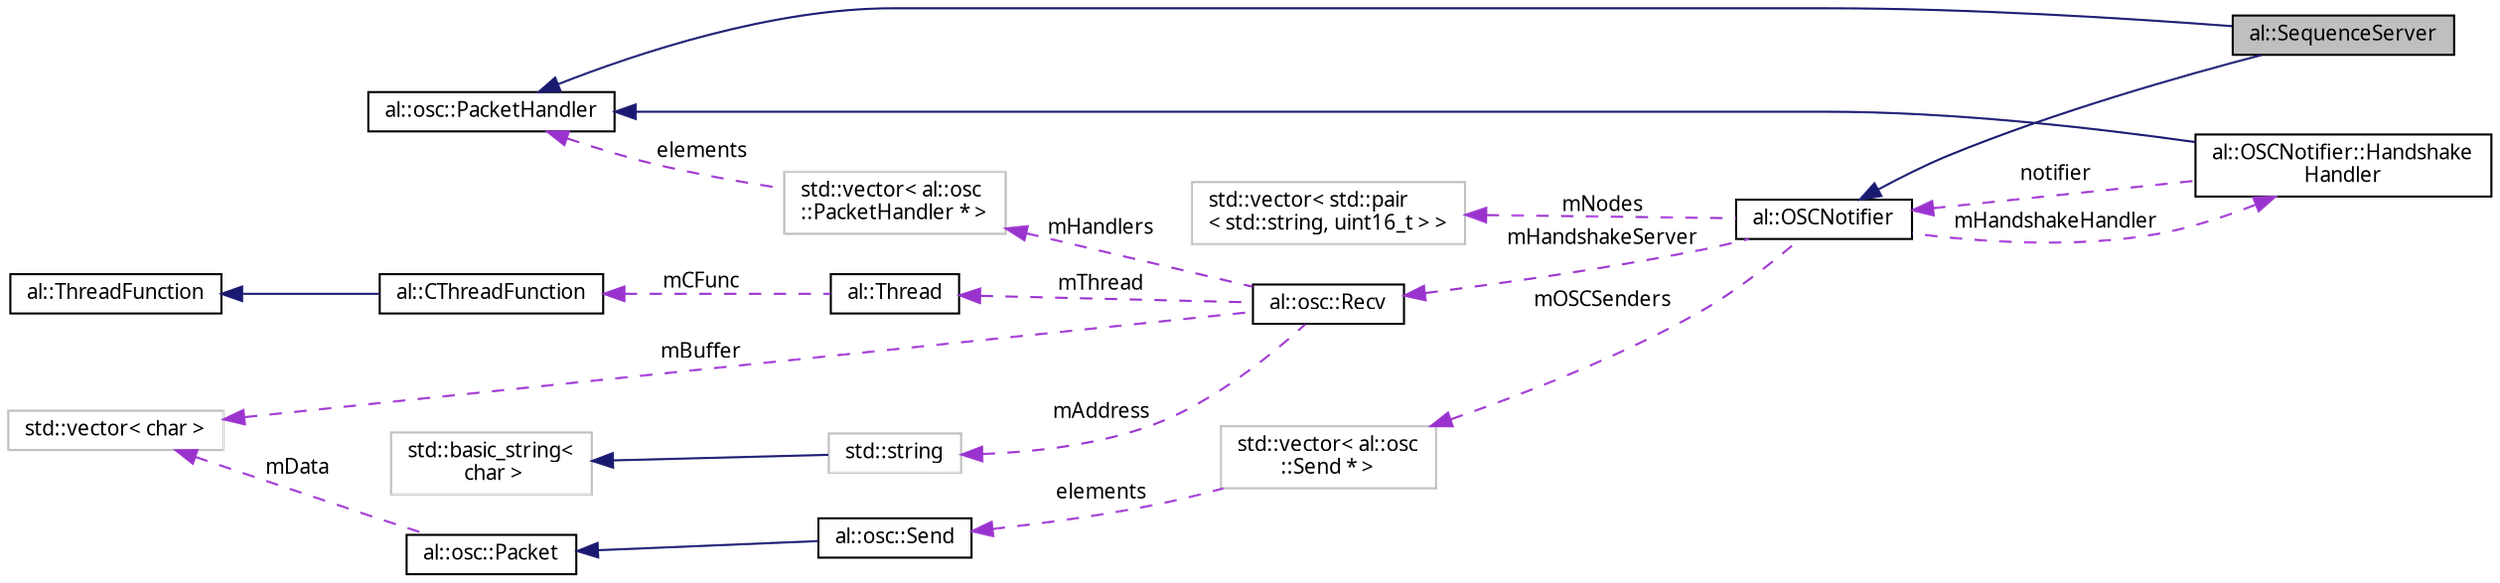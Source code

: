 digraph "al::SequenceServer"
{
 // LATEX_PDF_SIZE
  bgcolor="transparent";
  edge [fontname="FreeSans.ttf",fontsize="10",labelfontname="FreeSans.ttf",labelfontsize="10"];
  node [fontname="FreeSans.ttf",fontsize="10",shape=record];
  rankdir="LR";
  Node1 [label="al::SequenceServer",height=0.2,width=0.4,color="black", fillcolor="grey75", style="filled", fontcolor="black",tooltip=" "];
  Node2 -> Node1 [dir="back",color="midnightblue",fontsize="10",style="solid",fontname="FreeSans.ttf"];
  Node2 [label="al::osc::PacketHandler",height=0.2,width=0.4,color="black",URL="$classal_1_1osc_1_1_packet_handler.html",tooltip=" "];
  Node3 -> Node1 [dir="back",color="midnightblue",fontsize="10",style="solid",fontname="FreeSans.ttf"];
  Node3 [label="al::OSCNotifier",height=0.2,width=0.4,color="black",URL="$classal_1_1_o_s_c_notifier.html",tooltip=" "];
  Node4 -> Node3 [dir="back",color="darkorchid3",fontsize="10",style="dashed",label=" mHandshakeServer" ,fontname="FreeSans.ttf"];
  Node4 [label="al::osc::Recv",height=0.2,width=0.4,color="black",URL="$classal_1_1osc_1_1_recv.html",tooltip="Socket for receiving OSC packets."];
  Node5 -> Node4 [dir="back",color="darkorchid3",fontsize="10",style="dashed",label=" mBuffer" ,fontname="FreeSans.ttf"];
  Node5 [label="std::vector\< char \>",height=0.2,width=0.4,color="grey75",tooltip=" "];
  Node6 -> Node4 [dir="back",color="darkorchid3",fontsize="10",style="dashed",label=" mHandlers" ,fontname="FreeSans.ttf"];
  Node6 [label="std::vector\< al::osc\l::PacketHandler * \>",height=0.2,width=0.4,color="grey75",tooltip=" "];
  Node2 -> Node6 [dir="back",color="darkorchid3",fontsize="10",style="dashed",label=" elements" ,fontname="FreeSans.ttf"];
  Node7 -> Node4 [dir="back",color="darkorchid3",fontsize="10",style="dashed",label=" mAddress" ,fontname="FreeSans.ttf"];
  Node7 [label="std::string",height=0.2,width=0.4,color="grey75",tooltip="STL class."];
  Node8 -> Node7 [dir="back",color="midnightblue",fontsize="10",style="solid",fontname="FreeSans.ttf"];
  Node8 [label="std::basic_string\<\l char \>",height=0.2,width=0.4,color="grey75",tooltip="STL class."];
  Node9 -> Node4 [dir="back",color="darkorchid3",fontsize="10",style="dashed",label=" mThread" ,fontname="FreeSans.ttf"];
  Node9 [label="al::Thread",height=0.2,width=0.4,color="black",URL="$classal_1_1_thread.html",tooltip=" "];
  Node10 -> Node9 [dir="back",color="darkorchid3",fontsize="10",style="dashed",label=" mCFunc" ,fontname="FreeSans.ttf"];
  Node10 [label="al::CThreadFunction",height=0.2,width=0.4,color="black",URL="$structal_1_1_c_thread_function.html",tooltip="C-style thread function with user data."];
  Node11 -> Node10 [dir="back",color="midnightblue",fontsize="10",style="solid",fontname="FreeSans.ttf"];
  Node11 [label="al::ThreadFunction",height=0.2,width=0.4,color="black",URL="$structal_1_1_thread_function.html",tooltip="Function object interface used by thread."];
  Node12 -> Node3 [dir="back",color="darkorchid3",fontsize="10",style="dashed",label=" mOSCSenders" ,fontname="FreeSans.ttf"];
  Node12 [label="std::vector\< al::osc\l::Send * \>",height=0.2,width=0.4,color="grey75",tooltip=" "];
  Node13 -> Node12 [dir="back",color="darkorchid3",fontsize="10",style="dashed",label=" elements" ,fontname="FreeSans.ttf"];
  Node13 [label="al::osc::Send",height=0.2,width=0.4,color="black",URL="$classal_1_1osc_1_1_send.html",tooltip=" "];
  Node14 -> Node13 [dir="back",color="midnightblue",fontsize="10",style="solid",fontname="FreeSans.ttf"];
  Node14 [label="al::osc::Packet",height=0.2,width=0.4,color="black",URL="$classal_1_1osc_1_1_packet.html",tooltip=" "];
  Node5 -> Node14 [dir="back",color="darkorchid3",fontsize="10",style="dashed",label=" mData" ,fontname="FreeSans.ttf"];
  Node15 -> Node3 [dir="back",color="darkorchid3",fontsize="10",style="dashed",label=" mHandshakeHandler" ,fontname="FreeSans.ttf"];
  Node15 [label="al::OSCNotifier::Handshake\lHandler",height=0.2,width=0.4,color="black",URL="$classal_1_1_o_s_c_notifier_1_1_handshake_handler.html",tooltip=" "];
  Node2 -> Node15 [dir="back",color="midnightblue",fontsize="10",style="solid",fontname="FreeSans.ttf"];
  Node3 -> Node15 [dir="back",color="darkorchid3",fontsize="10",style="dashed",label=" notifier" ,fontname="FreeSans.ttf"];
  Node16 -> Node3 [dir="back",color="darkorchid3",fontsize="10",style="dashed",label=" mNodes" ,fontname="FreeSans.ttf"];
  Node16 [label="std::vector\< std::pair\l\< std::string, uint16_t \> \>",height=0.2,width=0.4,color="grey75",tooltip=" "];
}
